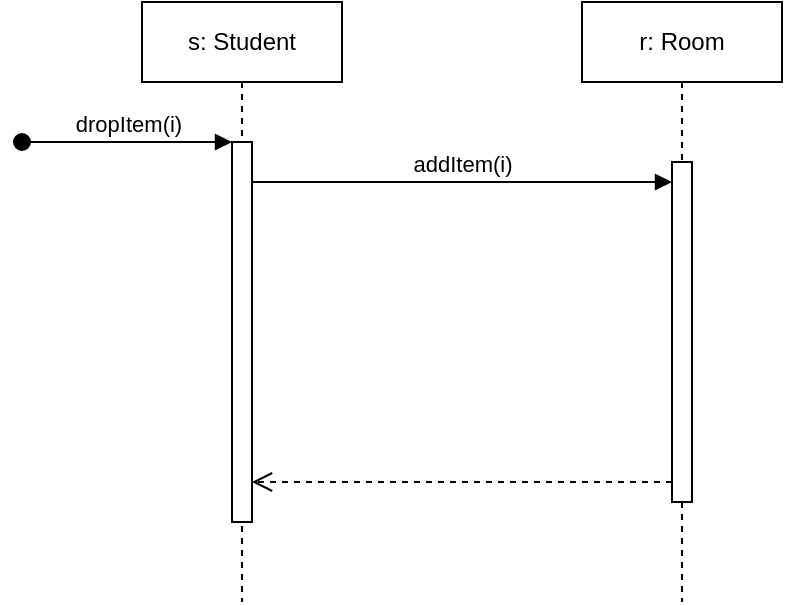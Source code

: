 <mxfile version="24.0.0" type="device" pages="2">
  <diagram name="Page-1" id="2YBvvXClWsGukQMizWep">
    <mxGraphModel dx="872" dy="442" grid="1" gridSize="10" guides="1" tooltips="1" connect="1" arrows="1" fold="1" page="1" pageScale="1" pageWidth="850" pageHeight="1100" math="0" shadow="0">
      <root>
        <mxCell id="0" />
        <mxCell id="1" parent="0" />
        <mxCell id="aM9ryv3xv72pqoxQDRHE-1" value="s: Student" style="shape=umlLifeline;perimeter=lifelinePerimeter;whiteSpace=wrap;html=1;container=0;dropTarget=0;collapsible=0;recursiveResize=0;outlineConnect=0;portConstraint=eastwest;newEdgeStyle={&quot;edgeStyle&quot;:&quot;elbowEdgeStyle&quot;,&quot;elbow&quot;:&quot;vertical&quot;,&quot;curved&quot;:0,&quot;rounded&quot;:0};" parent="1" vertex="1">
          <mxGeometry x="80" y="30" width="100" height="300" as="geometry" />
        </mxCell>
        <mxCell id="aM9ryv3xv72pqoxQDRHE-2" value="" style="html=1;points=[];perimeter=orthogonalPerimeter;outlineConnect=0;targetShapes=umlLifeline;portConstraint=eastwest;newEdgeStyle={&quot;edgeStyle&quot;:&quot;elbowEdgeStyle&quot;,&quot;elbow&quot;:&quot;vertical&quot;,&quot;curved&quot;:0,&quot;rounded&quot;:0};" parent="aM9ryv3xv72pqoxQDRHE-1" vertex="1">
          <mxGeometry x="45" y="70" width="10" height="190" as="geometry" />
        </mxCell>
        <mxCell id="aM9ryv3xv72pqoxQDRHE-3" value="dropItem(i)" style="html=1;verticalAlign=bottom;startArrow=oval;endArrow=block;startSize=8;edgeStyle=elbowEdgeStyle;elbow=horizontal;curved=0;rounded=0;" parent="aM9ryv3xv72pqoxQDRHE-1" target="aM9ryv3xv72pqoxQDRHE-2" edge="1">
          <mxGeometry relative="1" as="geometry">
            <mxPoint x="-60" y="70" as="sourcePoint" />
            <Array as="points">
              <mxPoint x="10" y="70" />
            </Array>
          </mxGeometry>
        </mxCell>
        <mxCell id="aM9ryv3xv72pqoxQDRHE-5" value="r: Room" style="shape=umlLifeline;perimeter=lifelinePerimeter;whiteSpace=wrap;html=1;container=0;dropTarget=0;collapsible=0;recursiveResize=0;outlineConnect=0;portConstraint=eastwest;newEdgeStyle={&quot;edgeStyle&quot;:&quot;elbowEdgeStyle&quot;,&quot;elbow&quot;:&quot;vertical&quot;,&quot;curved&quot;:0,&quot;rounded&quot;:0};" parent="1" vertex="1">
          <mxGeometry x="300" y="30" width="100" height="300" as="geometry" />
        </mxCell>
        <mxCell id="aM9ryv3xv72pqoxQDRHE-6" value="" style="html=1;points=[];perimeter=orthogonalPerimeter;outlineConnect=0;targetShapes=umlLifeline;portConstraint=eastwest;newEdgeStyle={&quot;edgeStyle&quot;:&quot;elbowEdgeStyle&quot;,&quot;elbow&quot;:&quot;vertical&quot;,&quot;curved&quot;:0,&quot;rounded&quot;:0};" parent="aM9ryv3xv72pqoxQDRHE-5" vertex="1">
          <mxGeometry x="45" y="80" width="10" height="170" as="geometry" />
        </mxCell>
        <mxCell id="aM9ryv3xv72pqoxQDRHE-7" value="addItem(i)" style="html=1;verticalAlign=bottom;endArrow=block;edgeStyle=elbowEdgeStyle;elbow=vertical;curved=0;rounded=0;" parent="1" source="aM9ryv3xv72pqoxQDRHE-2" target="aM9ryv3xv72pqoxQDRHE-6" edge="1">
          <mxGeometry relative="1" as="geometry">
            <mxPoint x="195" y="130" as="sourcePoint" />
            <Array as="points">
              <mxPoint x="180" y="120" />
            </Array>
          </mxGeometry>
        </mxCell>
        <mxCell id="aM9ryv3xv72pqoxQDRHE-8" value="" style="html=1;verticalAlign=bottom;endArrow=open;dashed=1;endSize=8;edgeStyle=elbowEdgeStyle;elbow=horizontal;curved=0;rounded=0;" parent="1" edge="1">
          <mxGeometry relative="1" as="geometry">
            <mxPoint x="135" y="270" as="targetPoint" />
            <Array as="points">
              <mxPoint x="250" y="270" />
              <mxPoint x="190" y="390" />
            </Array>
            <mxPoint x="345" y="270" as="sourcePoint" />
          </mxGeometry>
        </mxCell>
      </root>
    </mxGraphModel>
  </diagram>
  <diagram id="FLQpqA23IHA4JHdOydxE" name="Page-2">
    <mxGraphModel dx="1031" dy="514" grid="1" gridSize="10" guides="1" tooltips="1" connect="1" arrows="1" fold="1" page="1" pageScale="1" pageWidth="827" pageHeight="1169" math="0" shadow="0">
      <root>
        <mxCell id="0" />
        <mxCell id="1" parent="0" />
        <mxCell id="l-IMpEpRVEdRZTDqnqS--5" value="r1: Room" style="shape=umlLifeline;perimeter=lifelinePerimeter;whiteSpace=wrap;html=1;container=1;dropTarget=0;collapsible=0;recursiveResize=0;outlineConnect=0;portConstraint=eastwest;newEdgeStyle={&quot;curved&quot;:0,&quot;rounded&quot;:0};" vertex="1" parent="1">
          <mxGeometry x="330" y="60" width="100" height="1310" as="geometry" />
        </mxCell>
        <mxCell id="JE92-Ox-gcAEH82d3SZ3-3" value="" style="html=1;points=[[0,0,0,0,5],[0,1,0,0,-5],[1,0,0,0,5],[1,1,0,0,-5]];perimeter=orthogonalPerimeter;outlineConnect=0;targetShapes=umlLifeline;portConstraint=eastwest;newEdgeStyle={&quot;curved&quot;:0,&quot;rounded&quot;:0};" vertex="1" parent="l-IMpEpRVEdRZTDqnqS--5">
          <mxGeometry x="45" y="100" width="10" height="80" as="geometry" />
        </mxCell>
        <mxCell id="JE92-Ox-gcAEH82d3SZ3-23" value="" style="html=1;points=[[0,0,0,0,5],[0,1,0,0,-5],[1,0,0,0,5],[1,1,0,0,-5]];perimeter=orthogonalPerimeter;outlineConnect=0;targetShapes=umlLifeline;portConstraint=eastwest;newEdgeStyle={&quot;curved&quot;:0,&quot;rounded&quot;:0};" vertex="1" parent="l-IMpEpRVEdRZTDqnqS--5">
          <mxGeometry x="45" y="350" width="10" height="80" as="geometry" />
        </mxCell>
        <mxCell id="JE92-Ox-gcAEH82d3SZ3-37" value="" style="html=1;points=[[0,0,0,0,5],[0,1,0,0,-5],[1,0,0,0,5],[1,1,0,0,-5]];perimeter=orthogonalPerimeter;outlineConnect=0;targetShapes=umlLifeline;portConstraint=eastwest;newEdgeStyle={&quot;curved&quot;:0,&quot;rounded&quot;:0};" vertex="1" parent="l-IMpEpRVEdRZTDqnqS--5">
          <mxGeometry x="45" y="860" width="10" height="80" as="geometry" />
        </mxCell>
        <mxCell id="JE92-Ox-gcAEH82d3SZ3-38" value="getCharacters()" style="html=1;verticalAlign=bottom;endArrow=block;curved=0;rounded=0;entryX=0;entryY=0;entryDx=0;entryDy=5;" edge="1" parent="l-IMpEpRVEdRZTDqnqS--5" target="JE92-Ox-gcAEH82d3SZ3-37">
          <mxGeometry relative="1" as="geometry">
            <mxPoint x="-160" y="865" as="sourcePoint" />
          </mxGeometry>
        </mxCell>
        <mxCell id="JE92-Ox-gcAEH82d3SZ3-39" value="c: characters" style="html=1;verticalAlign=bottom;endArrow=open;dashed=1;endSize=8;curved=0;rounded=0;" edge="1" parent="l-IMpEpRVEdRZTDqnqS--5">
          <mxGeometry relative="1" as="geometry">
            <mxPoint x="50" y="930" as="sourcePoint" />
            <mxPoint x="-160" y="930" as="targetPoint" />
            <Array as="points" />
          </mxGeometry>
        </mxCell>
        <mxCell id="l-IMpEpRVEdRZTDqnqS--6" value="gc: GameController" style="shape=umlLifeline;perimeter=lifelinePerimeter;whiteSpace=wrap;html=1;container=1;dropTarget=0;collapsible=0;recursiveResize=0;outlineConnect=0;portConstraint=eastwest;newEdgeStyle={&quot;curved&quot;:0,&quot;rounded&quot;:0};" vertex="1" parent="1">
          <mxGeometry x="110" y="60" width="110" height="1330" as="geometry" />
        </mxCell>
        <mxCell id="l-IMpEpRVEdRZTDqnqS--8" value="" style="html=1;points=[[0,0,0,0,5],[0,1,0,0,-5],[1,0,0,0,5],[1,1,0,0,-5]];perimeter=orthogonalPerimeter;outlineConnect=0;targetShapes=umlLifeline;portConstraint=eastwest;newEdgeStyle={&quot;curved&quot;:0,&quot;rounded&quot;:0};" vertex="1" parent="l-IMpEpRVEdRZTDqnqS--6">
          <mxGeometry x="50" y="80" width="10" height="1220" as="geometry" />
        </mxCell>
        <mxCell id="l-IMpEpRVEdRZTDqnqS--9" value="splitRoom(r)" style="html=1;verticalAlign=bottom;startArrow=none;endArrow=block;startSize=8;curved=0;rounded=0;entryX=0;entryY=0;entryDx=0;entryDy=5;startFill=0;" edge="1" target="l-IMpEpRVEdRZTDqnqS--8" parent="l-IMpEpRVEdRZTDqnqS--6">
          <mxGeometry relative="1" as="geometry">
            <mxPoint x="-30" y="85" as="sourcePoint" />
          </mxGeometry>
        </mxCell>
        <mxCell id="JE92-Ox-gcAEH82d3SZ3-6" value="" style="html=1;points=[[0,0,0,0,5],[0,1,0,0,-5],[1,0,0,0,5],[1,1,0,0,-5]];perimeter=orthogonalPerimeter;outlineConnect=0;targetShapes=umlLifeline;portConstraint=eastwest;newEdgeStyle={&quot;curved&quot;:0,&quot;rounded&quot;:0};" vertex="1" parent="l-IMpEpRVEdRZTDqnqS--6">
          <mxGeometry x="55" y="210" width="10" height="30" as="geometry" />
        </mxCell>
        <mxCell id="JE92-Ox-gcAEH82d3SZ3-7" value="n2: getHalfTheRooms(n1)" style="html=1;align=left;spacingLeft=2;endArrow=block;rounded=0;edgeStyle=orthogonalEdgeStyle;curved=0;rounded=0;" edge="1" target="JE92-Ox-gcAEH82d3SZ3-6" parent="l-IMpEpRVEdRZTDqnqS--6">
          <mxGeometry relative="1" as="geometry">
            <mxPoint x="60" y="190" as="sourcePoint" />
            <Array as="points">
              <mxPoint x="90" y="220" />
            </Array>
          </mxGeometry>
        </mxCell>
        <mxCell id="JE92-Ox-gcAEH82d3SZ3-35" value="" style="html=1;points=[[0,0,0,0,5],[0,1,0,0,-5],[1,0,0,0,5],[1,1,0,0,-5]];perimeter=orthogonalPerimeter;outlineConnect=0;targetShapes=umlLifeline;portConstraint=eastwest;newEdgeStyle={&quot;curved&quot;:0,&quot;rounded&quot;:0};" vertex="1" parent="l-IMpEpRVEdRZTDqnqS--6">
          <mxGeometry x="55" y="580" width="10" height="30" as="geometry" />
        </mxCell>
        <mxCell id="JE92-Ox-gcAEH82d3SZ3-2" value="r2: Room" style="shape=umlLifeline;perimeter=lifelinePerimeter;whiteSpace=wrap;html=1;container=1;dropTarget=0;collapsible=0;recursiveResize=0;outlineConnect=0;portConstraint=eastwest;newEdgeStyle={&quot;curved&quot;:0,&quot;rounded&quot;:0};" vertex="1" parent="1">
          <mxGeometry x="520" y="60" width="100" height="1310" as="geometry" />
        </mxCell>
        <mxCell id="JE92-Ox-gcAEH82d3SZ3-20" value="" style="html=1;points=[[0,0,0,0,5],[0,1,0,0,-5],[1,0,0,0,5],[1,1,0,0,-5]];perimeter=orthogonalPerimeter;outlineConnect=0;targetShapes=umlLifeline;portConstraint=eastwest;newEdgeStyle={&quot;curved&quot;:0,&quot;rounded&quot;:0};" vertex="1" parent="JE92-Ox-gcAEH82d3SZ3-2">
          <mxGeometry x="45" y="250" width="10" height="80" as="geometry" />
        </mxCell>
        <mxCell id="JE92-Ox-gcAEH82d3SZ3-4" value="getNeighbours()" style="html=1;verticalAlign=bottom;endArrow=block;curved=0;rounded=0;entryX=0;entryY=0;entryDx=0;entryDy=5;" edge="1" target="JE92-Ox-gcAEH82d3SZ3-3" parent="1" source="l-IMpEpRVEdRZTDqnqS--8">
          <mxGeometry relative="1" as="geometry">
            <mxPoint x="305" y="165" as="sourcePoint" />
          </mxGeometry>
        </mxCell>
        <mxCell id="JE92-Ox-gcAEH82d3SZ3-17" value="n1: neighbours" style="html=1;verticalAlign=bottom;endArrow=open;dashed=1;endSize=8;curved=0;rounded=0;" edge="1" parent="1" source="l-IMpEpRVEdRZTDqnqS--5" target="l-IMpEpRVEdRZTDqnqS--8">
          <mxGeometry relative="1" as="geometry">
            <mxPoint x="450" y="230" as="sourcePoint" />
            <mxPoint x="370" y="230" as="targetPoint" />
            <Array as="points">
              <mxPoint x="290" y="230" />
            </Array>
          </mxGeometry>
        </mxCell>
        <mxCell id="JE92-Ox-gcAEH82d3SZ3-19" value="addNeighbours(n2)" style="html=1;verticalAlign=bottom;endArrow=block;curved=0;rounded=0;" edge="1" parent="1" target="JE92-Ox-gcAEH82d3SZ3-2">
          <mxGeometry width="80" relative="1" as="geometry">
            <mxPoint x="170" y="320" as="sourcePoint" />
            <mxPoint x="450" y="320" as="targetPoint" />
          </mxGeometry>
        </mxCell>
        <mxCell id="JE92-Ox-gcAEH82d3SZ3-21" value="" style="html=1;verticalAlign=bottom;endArrow=open;dashed=1;endSize=8;curved=0;rounded=0;" edge="1" parent="1">
          <mxGeometry relative="1" as="geometry">
            <mxPoint x="560.5" y="380" as="sourcePoint" />
            <mxPoint x="160" y="380" as="targetPoint" />
          </mxGeometry>
        </mxCell>
        <mxCell id="JE92-Ox-gcAEH82d3SZ3-22" value="removeNeighbours(n2)" style="html=1;verticalAlign=bottom;endArrow=block;curved=0;rounded=0;" edge="1" parent="1" target="JE92-Ox-gcAEH82d3SZ3-23">
          <mxGeometry width="80" relative="1" as="geometry">
            <mxPoint x="170" y="420" as="sourcePoint" />
            <mxPoint x="450" y="420" as="targetPoint" />
          </mxGeometry>
        </mxCell>
        <mxCell id="JE92-Ox-gcAEH82d3SZ3-24" value="" style="html=1;verticalAlign=bottom;endArrow=open;dashed=1;endSize=8;curved=0;rounded=0;" edge="1" parent="1">
          <mxGeometry relative="1" as="geometry">
            <mxPoint x="375" y="480" as="sourcePoint" />
            <mxPoint x="160" y="480" as="targetPoint" />
          </mxGeometry>
        </mxCell>
        <mxCell id="JE92-Ox-gcAEH82d3SZ3-25" value="" style="html=1;points=[[0,0,0,0,5],[0,1,0,0,-5],[1,0,0,0,5],[1,1,0,0,-5]];perimeter=orthogonalPerimeter;outlineConnect=0;targetShapes=umlLifeline;portConstraint=eastwest;newEdgeStyle={&quot;curved&quot;:0,&quot;rounded&quot;:0};" vertex="1" parent="1">
          <mxGeometry x="375" y="530" width="10" height="80" as="geometry" />
        </mxCell>
        <mxCell id="JE92-Ox-gcAEH82d3SZ3-26" value="" style="html=1;points=[[0,0,0,0,5],[0,1,0,0,-5],[1,0,0,0,5],[1,1,0,0,-5]];perimeter=orthogonalPerimeter;outlineConnect=0;targetShapes=umlLifeline;portConstraint=eastwest;newEdgeStyle={&quot;curved&quot;:0,&quot;rounded&quot;:0};" vertex="1" parent="1">
          <mxGeometry x="375" y="780" width="10" height="80" as="geometry" />
        </mxCell>
        <mxCell id="JE92-Ox-gcAEH82d3SZ3-27" value="" style="html=1;points=[[0,0,0,0,5],[0,1,0,0,-5],[1,0,0,0,5],[1,1,0,0,-5]];perimeter=orthogonalPerimeter;outlineConnect=0;targetShapes=umlLifeline;portConstraint=eastwest;newEdgeStyle={&quot;curved&quot;:0,&quot;rounded&quot;:0};" vertex="1" parent="1">
          <mxGeometry x="565" y="680" width="10" height="80" as="geometry" />
        </mxCell>
        <mxCell id="JE92-Ox-gcAEH82d3SZ3-28" value="getItems()" style="html=1;verticalAlign=bottom;endArrow=block;curved=0;rounded=0;entryX=0;entryY=0;entryDx=0;entryDy=5;" edge="1" parent="1" target="JE92-Ox-gcAEH82d3SZ3-25">
          <mxGeometry relative="1" as="geometry">
            <mxPoint x="170" y="535" as="sourcePoint" />
          </mxGeometry>
        </mxCell>
        <mxCell id="JE92-Ox-gcAEH82d3SZ3-29" value="i1: items" style="html=1;verticalAlign=bottom;endArrow=open;dashed=1;endSize=8;curved=0;rounded=0;" edge="1" parent="1">
          <mxGeometry relative="1" as="geometry">
            <mxPoint x="380" y="600" as="sourcePoint" />
            <mxPoint x="170" y="600" as="targetPoint" />
            <Array as="points">
              <mxPoint x="290" y="600" />
            </Array>
          </mxGeometry>
        </mxCell>
        <mxCell id="JE92-Ox-gcAEH82d3SZ3-30" value="addItems(i2)" style="html=1;verticalAlign=bottom;endArrow=block;curved=0;rounded=0;" edge="1" parent="1">
          <mxGeometry width="80" relative="1" as="geometry">
            <mxPoint x="170" y="690" as="sourcePoint" />
            <mxPoint x="570" y="690" as="targetPoint" />
          </mxGeometry>
        </mxCell>
        <mxCell id="JE92-Ox-gcAEH82d3SZ3-31" value="" style="html=1;verticalAlign=bottom;endArrow=open;dashed=1;endSize=8;curved=0;rounded=0;" edge="1" parent="1">
          <mxGeometry relative="1" as="geometry">
            <mxPoint x="560.5" y="750" as="sourcePoint" />
            <mxPoint x="160" y="750" as="targetPoint" />
          </mxGeometry>
        </mxCell>
        <mxCell id="JE92-Ox-gcAEH82d3SZ3-32" value="removeItems(i2)" style="html=1;verticalAlign=bottom;endArrow=block;curved=0;rounded=0;" edge="1" parent="1" target="JE92-Ox-gcAEH82d3SZ3-26">
          <mxGeometry width="80" relative="1" as="geometry">
            <mxPoint x="170" y="790" as="sourcePoint" />
            <mxPoint x="450" y="790" as="targetPoint" />
          </mxGeometry>
        </mxCell>
        <mxCell id="JE92-Ox-gcAEH82d3SZ3-33" value="" style="html=1;verticalAlign=bottom;endArrow=open;dashed=1;endSize=8;curved=0;rounded=0;" edge="1" parent="1">
          <mxGeometry relative="1" as="geometry">
            <mxPoint x="375" y="850" as="sourcePoint" />
            <mxPoint x="160" y="850" as="targetPoint" />
          </mxGeometry>
        </mxCell>
        <mxCell id="JE92-Ox-gcAEH82d3SZ3-34" value="i2: getHalfTheItems(i1)" style="html=1;align=left;spacingLeft=2;endArrow=block;rounded=0;edgeStyle=orthogonalEdgeStyle;curved=0;rounded=0;" edge="1" parent="1">
          <mxGeometry relative="1" as="geometry">
            <mxPoint x="170" y="620" as="sourcePoint" />
            <Array as="points">
              <mxPoint x="220" y="620" />
              <mxPoint x="220" y="650" />
            </Array>
            <mxPoint x="175" y="650" as="targetPoint" />
          </mxGeometry>
        </mxCell>
        <mxCell id="JE92-Ox-gcAEH82d3SZ3-40" value="opt" style="shape=umlFrame;whiteSpace=wrap;html=1;pointerEvents=0;" vertex="1" parent="1">
          <mxGeometry x="50" y="1020" width="615" height="290" as="geometry" />
        </mxCell>
        <mxCell id="JE92-Ox-gcAEH82d3SZ3-41" value="[random]" style="text;html=1;align=center;verticalAlign=middle;resizable=0;points=[];autosize=1;strokeColor=none;fillColor=none;" vertex="1" parent="1">
          <mxGeometry x="50" y="1100" width="70" height="30" as="geometry" />
        </mxCell>
        <mxCell id="JE92-Ox-gcAEH82d3SZ3-42" value="addCharacter(c)" style="html=1;verticalAlign=bottom;endArrow=block;curved=0;rounded=0;" edge="1" parent="1" target="JE92-Ox-gcAEH82d3SZ3-43">
          <mxGeometry width="80" relative="1" as="geometry">
            <mxPoint x="170" y="1068" as="sourcePoint" />
            <mxPoint x="570" y="1070" as="targetPoint" />
          </mxGeometry>
        </mxCell>
        <mxCell id="JE92-Ox-gcAEH82d3SZ3-43" value="" style="html=1;points=[[0,0,0,0,5],[0,1,0,0,-5],[1,0,0,0,5],[1,1,0,0,-5]];perimeter=orthogonalPerimeter;outlineConnect=0;targetShapes=umlLifeline;portConstraint=eastwest;newEdgeStyle={&quot;curved&quot;:0,&quot;rounded&quot;:0};" vertex="1" parent="1">
          <mxGeometry x="565" y="1060" width="10" height="80" as="geometry" />
        </mxCell>
        <mxCell id="JE92-Ox-gcAEH82d3SZ3-44" value="" style="html=1;verticalAlign=bottom;endArrow=open;dashed=1;endSize=8;curved=0;rounded=0;" edge="1" parent="1">
          <mxGeometry relative="1" as="geometry">
            <mxPoint x="565" y="1130" as="sourcePoint" />
            <mxPoint x="170" y="1130" as="targetPoint" />
          </mxGeometry>
        </mxCell>
        <mxCell id="JE92-Ox-gcAEH82d3SZ3-45" value="removeCharacter(c)" style="html=1;verticalAlign=bottom;endArrow=block;curved=0;rounded=0;" edge="1" parent="1" source="l-IMpEpRVEdRZTDqnqS--8" target="JE92-Ox-gcAEH82d3SZ3-46">
          <mxGeometry width="80" relative="1" as="geometry">
            <mxPoint x="450" y="1130" as="sourcePoint" />
            <mxPoint x="530" y="1130" as="targetPoint" />
          </mxGeometry>
        </mxCell>
        <mxCell id="JE92-Ox-gcAEH82d3SZ3-46" value="" style="html=1;points=[[0,0,0,0,5],[0,1,0,0,-5],[1,0,0,0,5],[1,1,0,0,-5]];perimeter=orthogonalPerimeter;outlineConnect=0;targetShapes=umlLifeline;portConstraint=eastwest;newEdgeStyle={&quot;curved&quot;:0,&quot;rounded&quot;:0};" vertex="1" parent="1">
          <mxGeometry x="375" y="1180" width="10" height="80" as="geometry" />
        </mxCell>
        <mxCell id="JE92-Ox-gcAEH82d3SZ3-47" value="" style="html=1;verticalAlign=bottom;endArrow=open;dashed=1;endSize=8;curved=0;rounded=0;" edge="1" parent="1">
          <mxGeometry relative="1" as="geometry">
            <mxPoint x="375" y="1240" as="sourcePoint" />
            <mxPoint x="170" y="1240" as="targetPoint" />
          </mxGeometry>
        </mxCell>
        <mxCell id="JE92-Ox-gcAEH82d3SZ3-48" value="[For all characters]" style="text;html=1;align=center;verticalAlign=middle;resizable=0;points=[];autosize=1;strokeColor=none;fillColor=none;" vertex="1" parent="1">
          <mxGeometry x="40" y="1080" width="130" height="30" as="geometry" />
        </mxCell>
      </root>
    </mxGraphModel>
  </diagram>
</mxfile>
